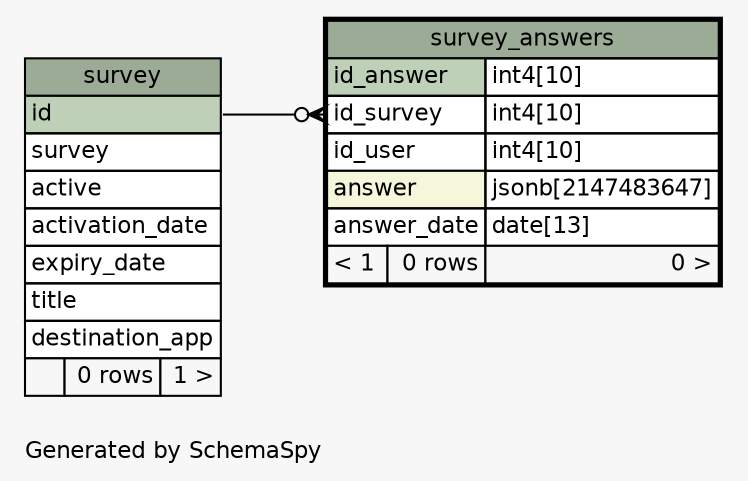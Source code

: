 // dot 2.30.1 on Linux 3.10.0-1127.19.1.el7.x86_64
// SchemaSpy rev 590
digraph "oneDegreeRelationshipsDiagram" {
  graph [
    rankdir="RL"
    bgcolor="#f7f7f7"
    label="\nGenerated by SchemaSpy"
    labeljust="l"
    nodesep="0.18"
    ranksep="0.46"
    fontname="Helvetica"
    fontsize="11"
  ];
  node [
    fontname="Helvetica"
    fontsize="11"
    shape="plaintext"
  ];
  edge [
    arrowsize="0.8"
  ];
  "survey_answers":"id_survey":w -> "survey":"id":e [arrowhead=none dir=back arrowtail=crowodot];
  "survey" [
    label=<
    <TABLE BORDER="0" CELLBORDER="1" CELLSPACING="0" BGCOLOR="#ffffff">
      <TR><TD COLSPAN="3" BGCOLOR="#9bab96" ALIGN="CENTER">survey</TD></TR>
      <TR><TD PORT="id" COLSPAN="3" BGCOLOR="#bed1b8" ALIGN="LEFT">id</TD></TR>
      <TR><TD PORT="survey" COLSPAN="3" ALIGN="LEFT">survey</TD></TR>
      <TR><TD PORT="active" COLSPAN="3" ALIGN="LEFT">active</TD></TR>
      <TR><TD PORT="activation_date" COLSPAN="3" ALIGN="LEFT">activation_date</TD></TR>
      <TR><TD PORT="expiry_date" COLSPAN="3" ALIGN="LEFT">expiry_date</TD></TR>
      <TR><TD PORT="title" COLSPAN="3" ALIGN="LEFT">title</TD></TR>
      <TR><TD PORT="destination_app" COLSPAN="3" ALIGN="LEFT">destination_app</TD></TR>
      <TR><TD ALIGN="LEFT" BGCOLOR="#f7f7f7">  </TD><TD ALIGN="RIGHT" BGCOLOR="#f7f7f7">0 rows</TD><TD ALIGN="RIGHT" BGCOLOR="#f7f7f7">1 &gt;</TD></TR>
    </TABLE>>
    URL="survey.html"
    tooltip="survey"
  ];
  "survey_answers" [
    label=<
    <TABLE BORDER="2" CELLBORDER="1" CELLSPACING="0" BGCOLOR="#ffffff">
      <TR><TD COLSPAN="3" BGCOLOR="#9bab96" ALIGN="CENTER">survey_answers</TD></TR>
      <TR><TD PORT="id_answer" COLSPAN="2" BGCOLOR="#bed1b8" ALIGN="LEFT">id_answer</TD><TD PORT="id_answer.type" ALIGN="LEFT">int4[10]</TD></TR>
      <TR><TD PORT="id_survey" COLSPAN="2" ALIGN="LEFT">id_survey</TD><TD PORT="id_survey.type" ALIGN="LEFT">int4[10]</TD></TR>
      <TR><TD PORT="id_user" COLSPAN="2" ALIGN="LEFT">id_user</TD><TD PORT="id_user.type" ALIGN="LEFT">int4[10]</TD></TR>
      <TR><TD PORT="answer" COLSPAN="2" BGCOLOR="#f4f7da" ALIGN="LEFT">answer</TD><TD PORT="answer.type" ALIGN="LEFT">jsonb[2147483647]</TD></TR>
      <TR><TD PORT="answer_date" COLSPAN="2" ALIGN="LEFT">answer_date</TD><TD PORT="answer_date.type" ALIGN="LEFT">date[13]</TD></TR>
      <TR><TD ALIGN="LEFT" BGCOLOR="#f7f7f7">&lt; 1</TD><TD ALIGN="RIGHT" BGCOLOR="#f7f7f7">0 rows</TD><TD ALIGN="RIGHT" BGCOLOR="#f7f7f7">0 &gt;</TD></TR>
    </TABLE>>
    URL="survey_answers.html"
    tooltip="survey_answers"
  ];
}

